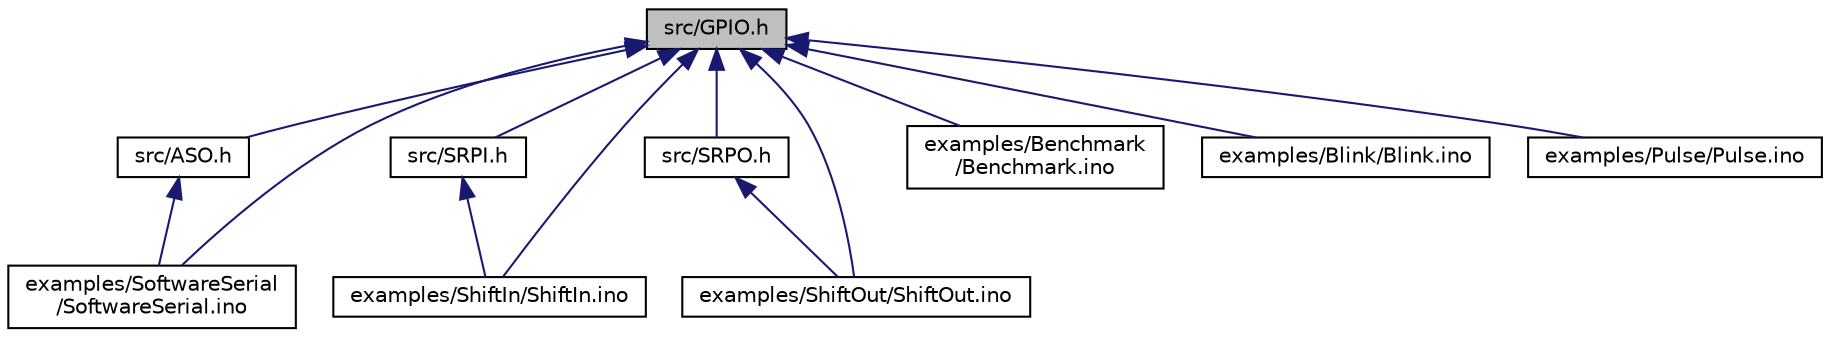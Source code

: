 digraph "src/GPIO.h"
{
  edge [fontname="Helvetica",fontsize="10",labelfontname="Helvetica",labelfontsize="10"];
  node [fontname="Helvetica",fontsize="10",shape=record];
  Node1 [label="src/GPIO.h",height=0.2,width=0.4,color="black", fillcolor="grey75", style="filled", fontcolor="black"];
  Node1 -> Node2 [dir="back",color="midnightblue",fontsize="10",style="solid",fontname="Helvetica"];
  Node2 [label="src/ASO.h",height=0.2,width=0.4,color="black", fillcolor="white", style="filled",URL="$d7/dd7/ASO_8h.html"];
  Node2 -> Node3 [dir="back",color="midnightblue",fontsize="10",style="solid",fontname="Helvetica"];
  Node3 [label="examples/SoftwareSerial\l/SoftwareSerial.ino",height=0.2,width=0.4,color="black", fillcolor="white", style="filled",URL="$d8/d56/SoftwareSerial_8ino.html"];
  Node1 -> Node4 [dir="back",color="midnightblue",fontsize="10",style="solid",fontname="Helvetica"];
  Node4 [label="src/SRPI.h",height=0.2,width=0.4,color="black", fillcolor="white", style="filled",URL="$d4/d2e/SRPI_8h.html"];
  Node4 -> Node5 [dir="back",color="midnightblue",fontsize="10",style="solid",fontname="Helvetica"];
  Node5 [label="examples/ShiftIn/ShiftIn.ino",height=0.2,width=0.4,color="black", fillcolor="white", style="filled",URL="$d5/df7/ShiftIn_8ino.html"];
  Node1 -> Node6 [dir="back",color="midnightblue",fontsize="10",style="solid",fontname="Helvetica"];
  Node6 [label="src/SRPO.h",height=0.2,width=0.4,color="black", fillcolor="white", style="filled",URL="$da/d82/SRPO_8h.html"];
  Node6 -> Node7 [dir="back",color="midnightblue",fontsize="10",style="solid",fontname="Helvetica"];
  Node7 [label="examples/ShiftOut/ShiftOut.ino",height=0.2,width=0.4,color="black", fillcolor="white", style="filled",URL="$d1/d63/ShiftOut_8ino.html"];
  Node1 -> Node8 [dir="back",color="midnightblue",fontsize="10",style="solid",fontname="Helvetica"];
  Node8 [label="examples/Benchmark\l/Benchmark.ino",height=0.2,width=0.4,color="black", fillcolor="white", style="filled",URL="$d2/d24/Benchmark_8ino.html"];
  Node1 -> Node9 [dir="back",color="midnightblue",fontsize="10",style="solid",fontname="Helvetica"];
  Node9 [label="examples/Blink/Blink.ino",height=0.2,width=0.4,color="black", fillcolor="white", style="filled",URL="$d7/d9d/Blink_8ino.html"];
  Node1 -> Node10 [dir="back",color="midnightblue",fontsize="10",style="solid",fontname="Helvetica"];
  Node10 [label="examples/Pulse/Pulse.ino",height=0.2,width=0.4,color="black", fillcolor="white", style="filled",URL="$d9/dd9/Pulse_8ino.html"];
  Node1 -> Node5 [dir="back",color="midnightblue",fontsize="10",style="solid",fontname="Helvetica"];
  Node1 -> Node7 [dir="back",color="midnightblue",fontsize="10",style="solid",fontname="Helvetica"];
  Node1 -> Node3 [dir="back",color="midnightblue",fontsize="10",style="solid",fontname="Helvetica"];
}
